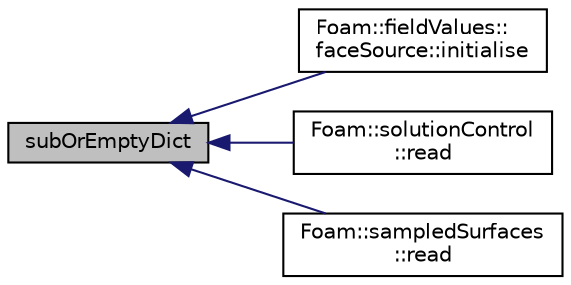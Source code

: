 digraph "subOrEmptyDict"
{
  bgcolor="transparent";
  edge [fontname="Helvetica",fontsize="10",labelfontname="Helvetica",labelfontsize="10"];
  node [fontname="Helvetica",fontsize="10",shape=record];
  rankdir="LR";
  Node1 [label="subOrEmptyDict",height=0.2,width=0.4,color="black", fillcolor="grey75", style="filled", fontcolor="black"];
  Node1 -> Node2 [dir="back",color="midnightblue",fontsize="10",style="solid",fontname="Helvetica"];
  Node2 [label="Foam::fieldValues::\lfaceSource::initialise",height=0.2,width=0.4,color="black",URL="$a00729.html#a64b2d7a28364c2ec1f1123d4633d20d5",tooltip="Initialise, e.g. face addressing. "];
  Node1 -> Node3 [dir="back",color="midnightblue",fontsize="10",style="solid",fontname="Helvetica"];
  Node3 [label="Foam::solutionControl\l::read",height=0.2,width=0.4,color="black",URL="$a02365.html#a5000fb6b71961a972685d699d4634d34",tooltip="Read controls from fvSolution dictionary. "];
  Node1 -> Node4 [dir="back",color="midnightblue",fontsize="10",style="solid",fontname="Helvetica"];
  Node4 [label="Foam::sampledSurfaces\l::read",height=0.2,width=0.4,color="black",URL="$a02220.html#aa9b8764750bd9ff67ca32b6551dc7847",tooltip="Read the sampledSurfaces dictionary. "];
}
